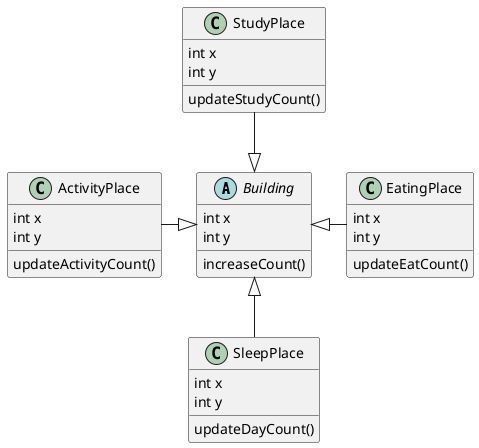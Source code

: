 @startuml
'https://plantuml.com/class-diagram

Building <|-down- SleepPlace
Building <|-up- StudyPlace
Building <|-left- ActivityPlace
Building <|-right- EatingPlace

abstract Building{
    int x
    int y
    increaseCount()
}

class SleepPlace{
    int x
    int y
    updateDayCount()
}
class StudyPlace{
    int x
    int y
    updateStudyCount()
}
class ActivityPlace{
    int x
    int y
    updateActivityCount()
}
class EatingPlace{
    int x
    int y
    updateEatCount()
}
@enduml
